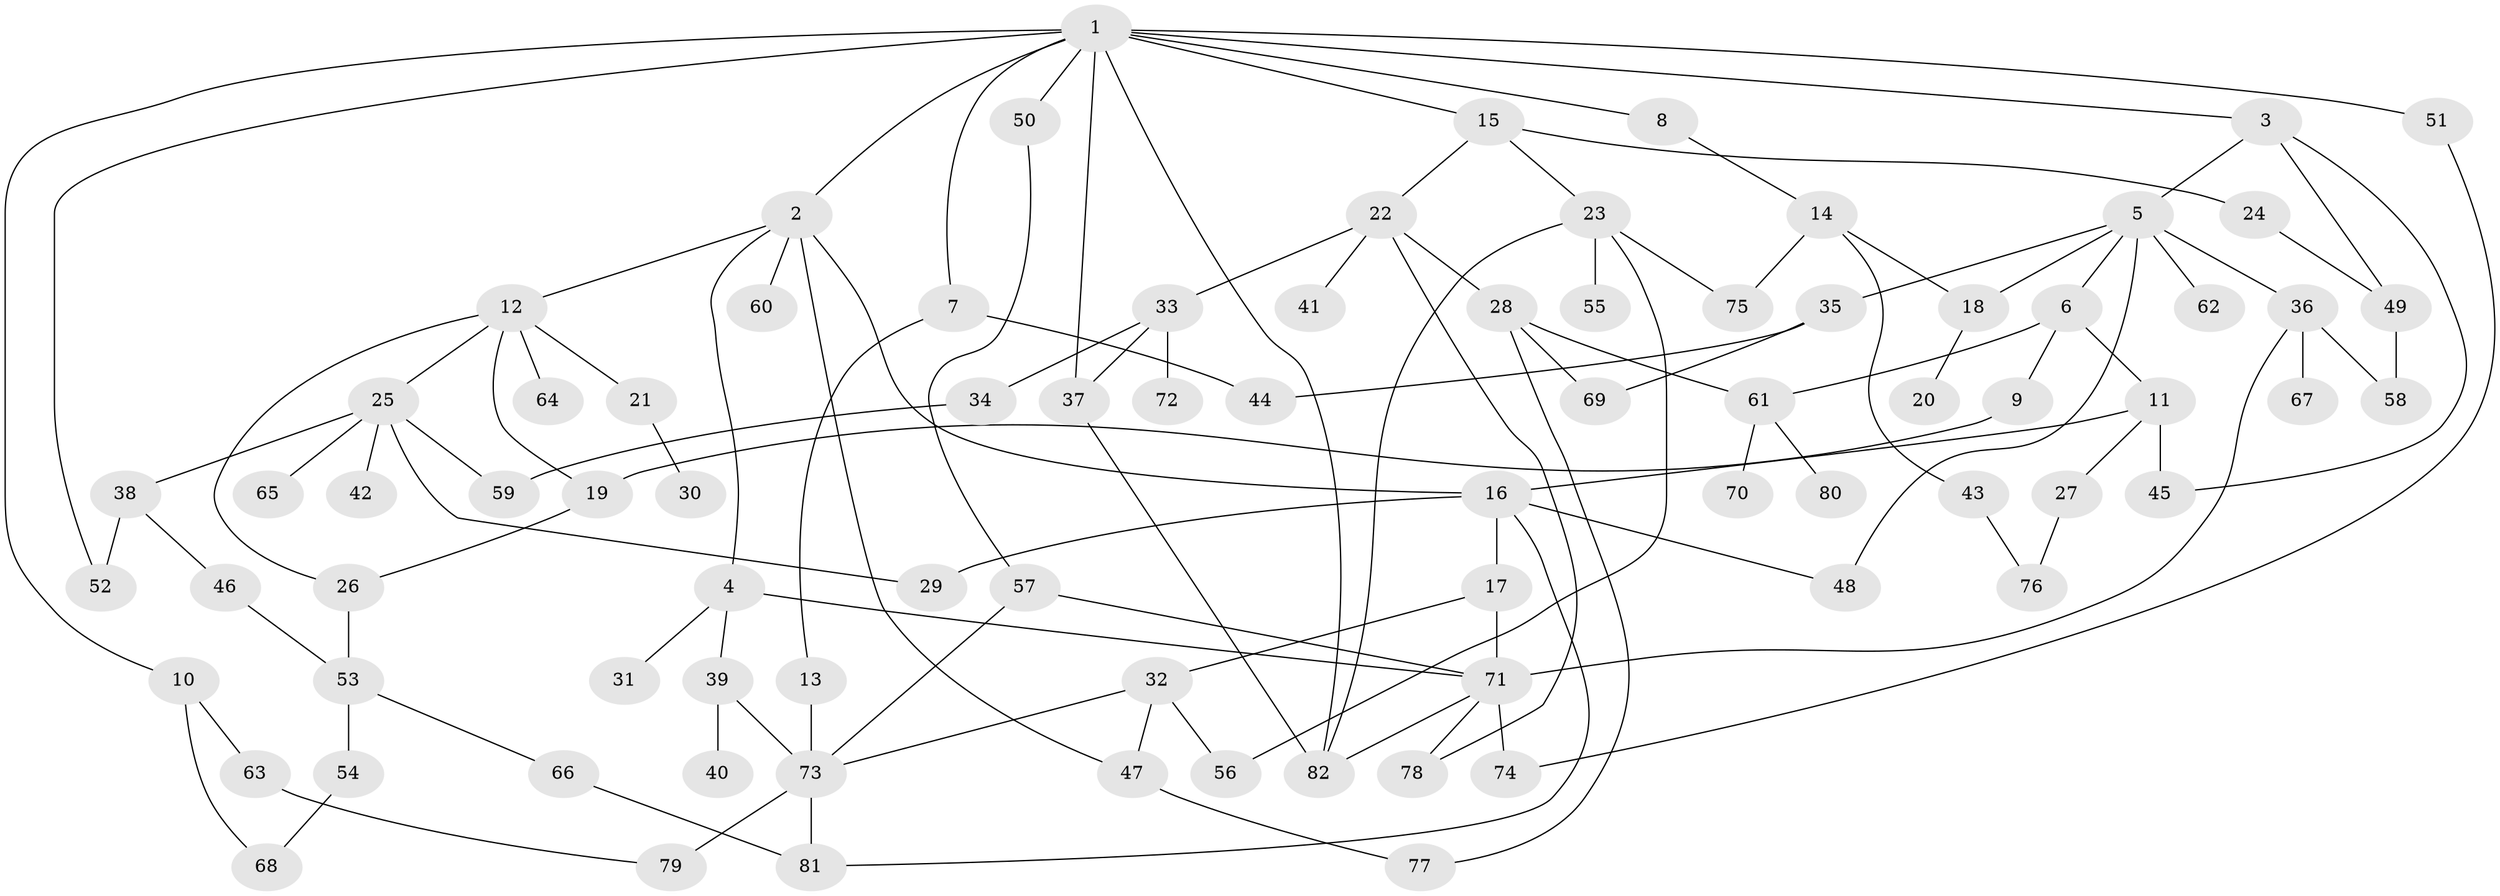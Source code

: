 // coarse degree distribution, {10: 0.0625, 6: 0.0625, 8: 0.0625, 3: 0.15625, 2: 0.3125, 5: 0.125, 1: 0.1875, 9: 0.03125}
// Generated by graph-tools (version 1.1) at 2025/16/03/04/25 18:16:57]
// undirected, 82 vertices, 117 edges
graph export_dot {
graph [start="1"]
  node [color=gray90,style=filled];
  1;
  2;
  3;
  4;
  5;
  6;
  7;
  8;
  9;
  10;
  11;
  12;
  13;
  14;
  15;
  16;
  17;
  18;
  19;
  20;
  21;
  22;
  23;
  24;
  25;
  26;
  27;
  28;
  29;
  30;
  31;
  32;
  33;
  34;
  35;
  36;
  37;
  38;
  39;
  40;
  41;
  42;
  43;
  44;
  45;
  46;
  47;
  48;
  49;
  50;
  51;
  52;
  53;
  54;
  55;
  56;
  57;
  58;
  59;
  60;
  61;
  62;
  63;
  64;
  65;
  66;
  67;
  68;
  69;
  70;
  71;
  72;
  73;
  74;
  75;
  76;
  77;
  78;
  79;
  80;
  81;
  82;
  1 -- 2;
  1 -- 3;
  1 -- 7;
  1 -- 8;
  1 -- 10;
  1 -- 15;
  1 -- 50;
  1 -- 51;
  1 -- 52;
  1 -- 37;
  1 -- 82;
  2 -- 4;
  2 -- 12;
  2 -- 16;
  2 -- 60;
  2 -- 47;
  3 -- 5;
  3 -- 45;
  3 -- 49;
  4 -- 31;
  4 -- 39;
  4 -- 71;
  5 -- 6;
  5 -- 18;
  5 -- 35;
  5 -- 36;
  5 -- 62;
  5 -- 48;
  6 -- 9;
  6 -- 11;
  6 -- 61;
  7 -- 13;
  7 -- 44;
  8 -- 14;
  9 -- 19;
  10 -- 63;
  10 -- 68;
  11 -- 27;
  11 -- 45;
  11 -- 16;
  12 -- 19;
  12 -- 21;
  12 -- 25;
  12 -- 26;
  12 -- 64;
  13 -- 73;
  14 -- 43;
  14 -- 75;
  14 -- 18;
  15 -- 22;
  15 -- 23;
  15 -- 24;
  16 -- 17;
  16 -- 48;
  16 -- 81;
  16 -- 29;
  17 -- 32;
  17 -- 71;
  18 -- 20;
  19 -- 26;
  21 -- 30;
  22 -- 28;
  22 -- 33;
  22 -- 41;
  22 -- 78;
  23 -- 55;
  23 -- 75;
  23 -- 56;
  23 -- 82;
  24 -- 49;
  25 -- 29;
  25 -- 38;
  25 -- 42;
  25 -- 65;
  25 -- 59;
  26 -- 53;
  27 -- 76;
  28 -- 69;
  28 -- 77;
  28 -- 61;
  32 -- 47;
  32 -- 56;
  32 -- 73;
  33 -- 34;
  33 -- 37;
  33 -- 72;
  34 -- 59;
  35 -- 44;
  35 -- 69;
  36 -- 67;
  36 -- 71;
  36 -- 58;
  37 -- 82;
  38 -- 46;
  38 -- 52;
  39 -- 40;
  39 -- 73;
  43 -- 76;
  46 -- 53;
  47 -- 77;
  49 -- 58;
  50 -- 57;
  51 -- 74;
  53 -- 54;
  53 -- 66;
  54 -- 68;
  57 -- 71;
  57 -- 73;
  61 -- 70;
  61 -- 80;
  63 -- 79;
  66 -- 81;
  71 -- 74;
  71 -- 78;
  71 -- 82;
  73 -- 81;
  73 -- 79;
}
